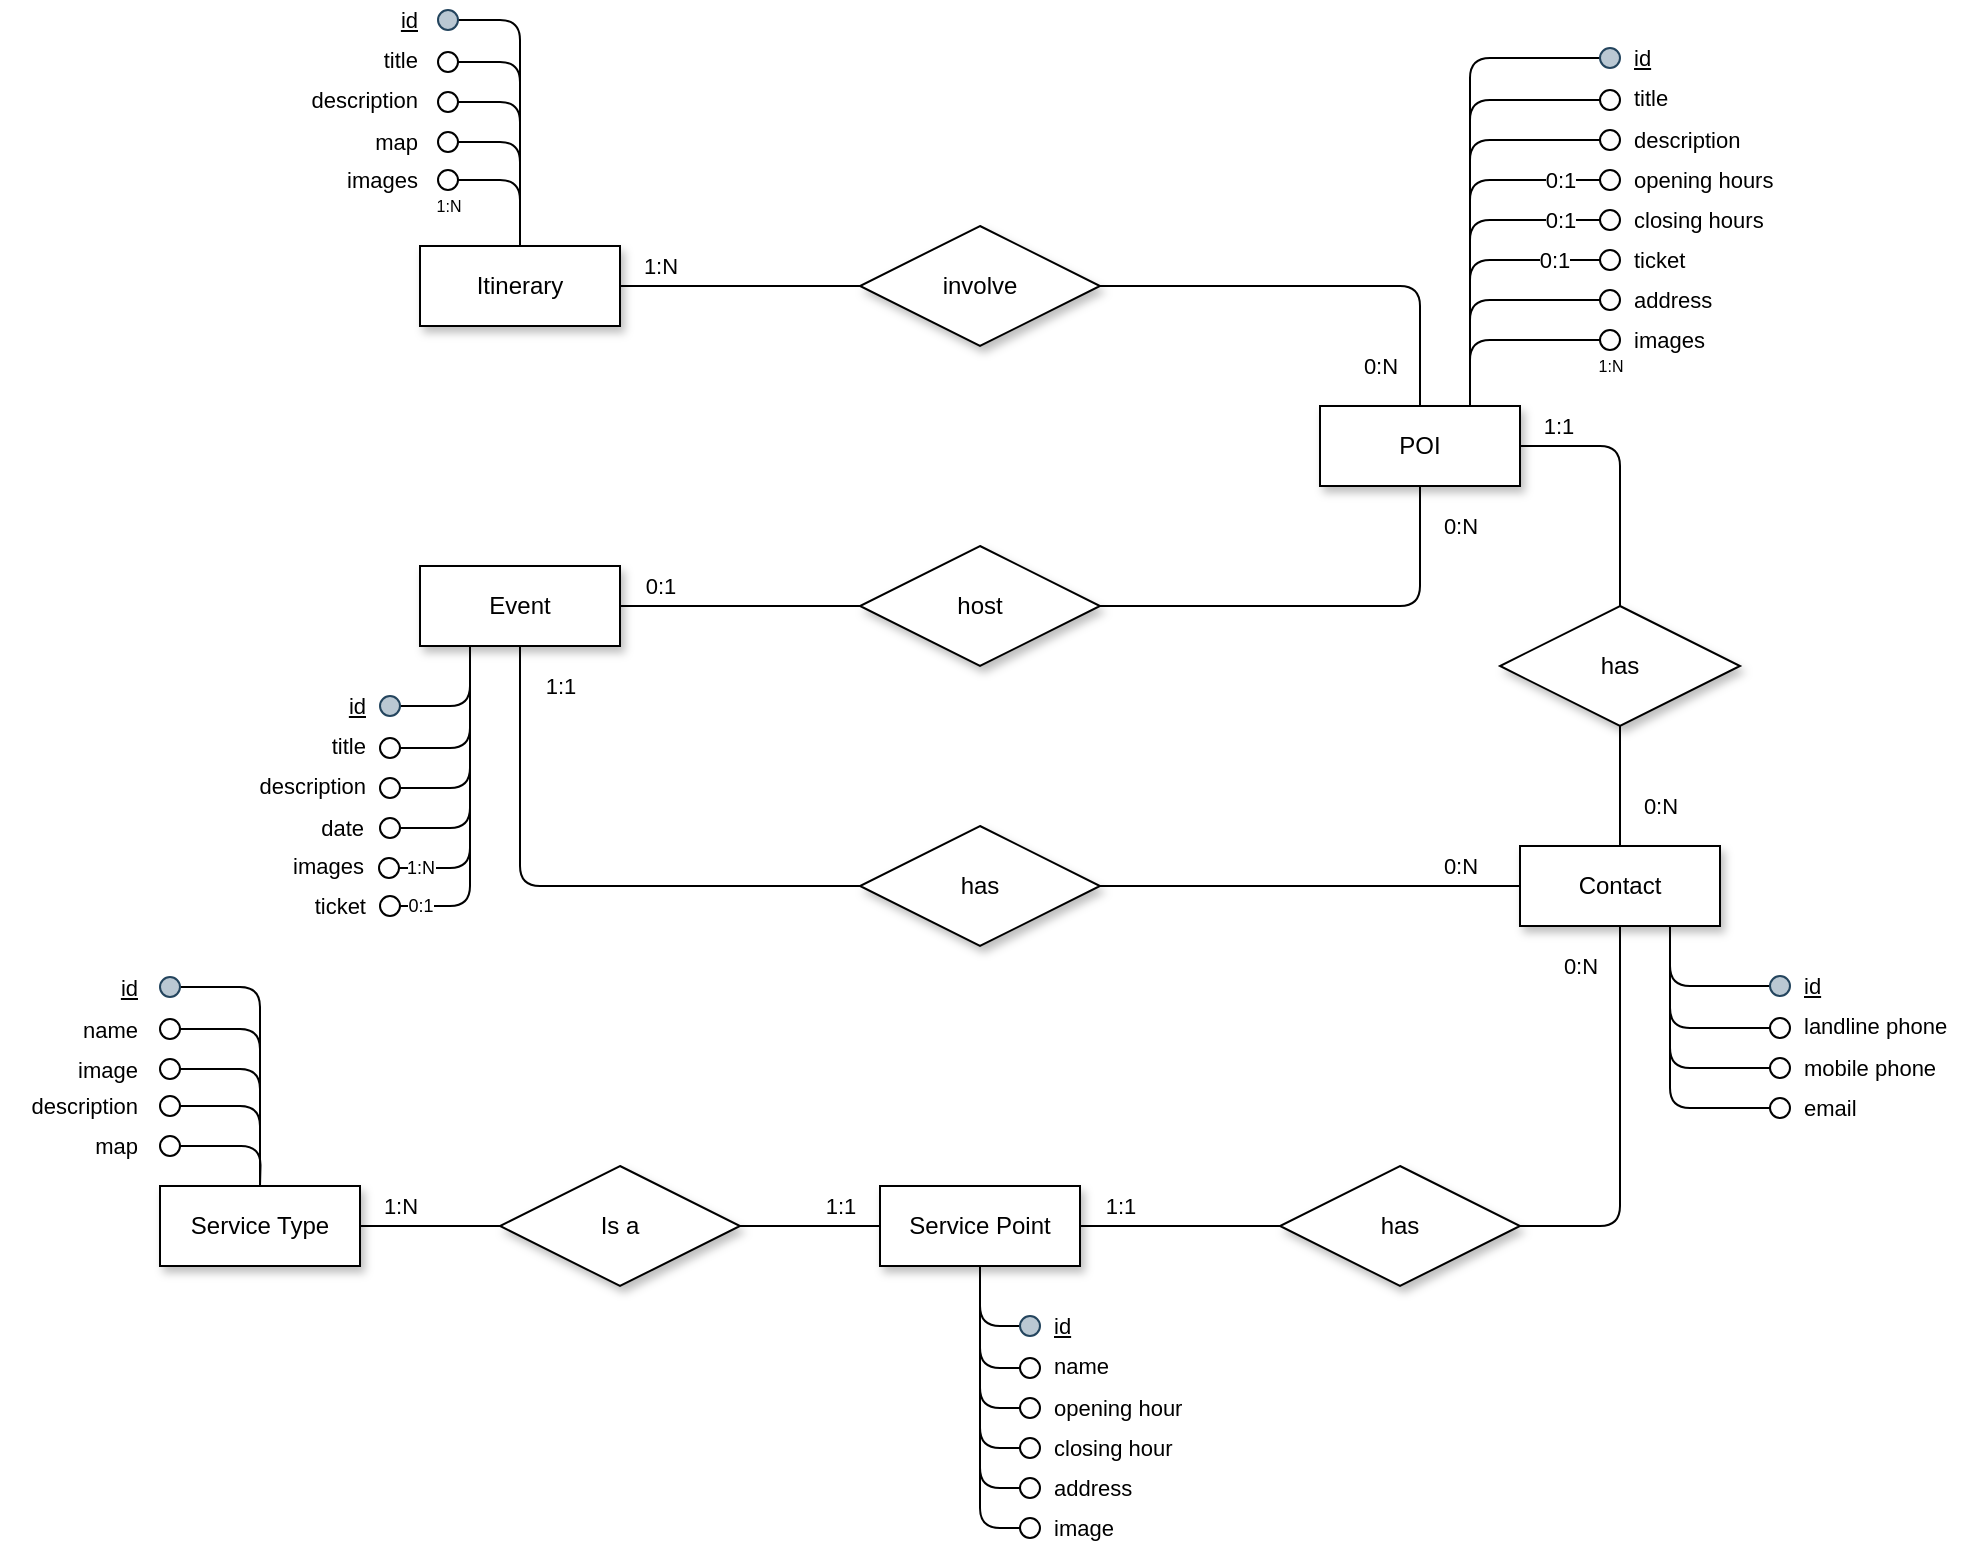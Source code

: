 <mxfile version="14.1.8" type="device"><diagram id="R2lEEEUBdFMjLlhIrx00" name="Page-1"><mxGraphModel dx="2431" dy="1574" grid="1" gridSize="10" guides="1" tooltips="1" connect="1" arrows="1" fold="1" page="0" pageScale="1" pageWidth="850" pageHeight="1100" math="0" shadow="0" extFonts="Permanent Marker^https://fonts.googleapis.com/css?family=Permanent+Marker"><root><mxCell id="0"/><mxCell id="1" parent="0"/><mxCell id="U2Y5_Zhg-CE9BHJkoUAZ-34" value="0:N" style="edgeStyle=orthogonalEdgeStyle;rounded=1;orthogonalLoop=1;jettySize=auto;html=1;exitX=0.5;exitY=1;exitDx=0;exitDy=0;entryX=1;entryY=0.5;entryDx=0;entryDy=0;endArrow=none;endFill=0;elbow=vertical;" parent="1" source="U2Y5_Zhg-CE9BHJkoUAZ-1" target="U2Y5_Zhg-CE9BHJkoUAZ-30" edge="1"><mxGeometry x="-0.818" y="20" relative="1" as="geometry"><mxPoint as="offset"/></mxGeometry></mxCell><mxCell id="U2Y5_Zhg-CE9BHJkoUAZ-1" value="POI" style="whiteSpace=wrap;html=1;align=center;shadow=1;" parent="1" vertex="1"><mxGeometry x="650" y="-80" width="100" height="40" as="geometry"/></mxCell><mxCell id="U2Y5_Zhg-CE9BHJkoUAZ-39" value="1:1" style="edgeStyle=orthogonalEdgeStyle;rounded=1;orthogonalLoop=1;jettySize=auto;html=1;exitX=0.5;exitY=1;exitDx=0;exitDy=0;entryX=0;entryY=0.5;entryDx=0;entryDy=0;endArrow=none;endFill=0;elbow=vertical;" parent="1" source="U2Y5_Zhg-CE9BHJkoUAZ-8" target="U2Y5_Zhg-CE9BHJkoUAZ-38" edge="1"><mxGeometry x="-0.862" y="20" relative="1" as="geometry"><mxPoint as="offset"/></mxGeometry></mxCell><mxCell id="U2Y5_Zhg-CE9BHJkoUAZ-8" value="Event" style="whiteSpace=wrap;html=1;align=center;shadow=1;" parent="1" vertex="1"><mxGeometry x="200" width="100" height="40" as="geometry"/></mxCell><mxCell id="U2Y5_Zhg-CE9BHJkoUAZ-9" value="Service Point" style="whiteSpace=wrap;html=1;align=center;shadow=1;" parent="1" vertex="1"><mxGeometry x="430" y="310" width="100" height="40" as="geometry"/></mxCell><mxCell id="U2Y5_Zhg-CE9BHJkoUAZ-10" value="Service Type" style="whiteSpace=wrap;html=1;align=center;shadow=1;" parent="1" vertex="1"><mxGeometry x="70" y="310" width="100" height="40" as="geometry"/></mxCell><mxCell id="U2Y5_Zhg-CE9BHJkoUAZ-11" value="Contact" style="whiteSpace=wrap;html=1;align=center;shadow=1;" parent="1" vertex="1"><mxGeometry x="750" y="140" width="100" height="40" as="geometry"/></mxCell><mxCell id="U2Y5_Zhg-CE9BHJkoUAZ-14" value="Itinerary" style="whiteSpace=wrap;html=1;align=center;shadow=1;" parent="1" vertex="1"><mxGeometry x="200" y="-160" width="100" height="40" as="geometry"/></mxCell><mxCell id="U2Y5_Zhg-CE9BHJkoUAZ-32" value="1:N" style="edgeStyle=orthogonalEdgeStyle;rounded=1;orthogonalLoop=1;jettySize=auto;html=1;exitX=0;exitY=0.5;exitDx=0;exitDy=0;entryX=1;entryY=0.5;entryDx=0;entryDy=0;endArrow=none;endFill=0;elbow=vertical;" parent="1" source="U2Y5_Zhg-CE9BHJkoUAZ-29" target="U2Y5_Zhg-CE9BHJkoUAZ-14" edge="1"><mxGeometry x="0.667" y="-10" relative="1" as="geometry"><mxPoint as="offset"/></mxGeometry></mxCell><mxCell id="U2Y5_Zhg-CE9BHJkoUAZ-33" value="0:N" style="edgeStyle=orthogonalEdgeStyle;rounded=1;orthogonalLoop=1;jettySize=auto;html=1;exitX=1;exitY=0.5;exitDx=0;exitDy=0;entryX=0.5;entryY=0;entryDx=0;entryDy=0;endArrow=none;endFill=0;elbow=vertical;" parent="1" source="U2Y5_Zhg-CE9BHJkoUAZ-29" target="U2Y5_Zhg-CE9BHJkoUAZ-1" edge="1"><mxGeometry x="0.818" y="-20" relative="1" as="geometry"><mxPoint as="offset"/></mxGeometry></mxCell><mxCell id="U2Y5_Zhg-CE9BHJkoUAZ-29" value="involve" style="shape=rhombus;perimeter=rhombusPerimeter;whiteSpace=wrap;html=1;align=center;shadow=1;" parent="1" vertex="1"><mxGeometry x="420" y="-170" width="120" height="60" as="geometry"/></mxCell><mxCell id="U2Y5_Zhg-CE9BHJkoUAZ-31" value="0:1" style="edgeStyle=orthogonalEdgeStyle;rounded=1;orthogonalLoop=1;jettySize=auto;html=1;entryX=1;entryY=0.5;entryDx=0;entryDy=0;endArrow=none;endFill=0;elbow=vertical;" parent="1" source="U2Y5_Zhg-CE9BHJkoUAZ-30" target="U2Y5_Zhg-CE9BHJkoUAZ-8" edge="1"><mxGeometry x="0.667" y="-10" relative="1" as="geometry"><mxPoint as="offset"/></mxGeometry></mxCell><mxCell id="U2Y5_Zhg-CE9BHJkoUAZ-30" value="host" style="shape=rhombus;perimeter=rhombusPerimeter;whiteSpace=wrap;html=1;align=center;shadow=1;" parent="1" vertex="1"><mxGeometry x="420" y="-10" width="120" height="60" as="geometry"/></mxCell><mxCell id="U2Y5_Zhg-CE9BHJkoUAZ-36" value="0:N" style="edgeStyle=orthogonalEdgeStyle;rounded=1;orthogonalLoop=1;jettySize=auto;html=1;exitX=0.5;exitY=1;exitDx=0;exitDy=0;entryX=0.5;entryY=0;entryDx=0;entryDy=0;endArrow=none;endFill=0;elbow=vertical;" parent="1" source="U2Y5_Zhg-CE9BHJkoUAZ-35" target="U2Y5_Zhg-CE9BHJkoUAZ-11" edge="1"><mxGeometry x="0.333" y="20" relative="1" as="geometry"><mxPoint as="offset"/></mxGeometry></mxCell><mxCell id="U2Y5_Zhg-CE9BHJkoUAZ-37" value="1:1" style="edgeStyle=orthogonalEdgeStyle;rounded=1;orthogonalLoop=1;jettySize=auto;html=1;exitX=0.5;exitY=0;exitDx=0;exitDy=0;entryX=1;entryY=0.5;entryDx=0;entryDy=0;endArrow=none;endFill=0;elbow=vertical;" parent="1" source="U2Y5_Zhg-CE9BHJkoUAZ-35" target="U2Y5_Zhg-CE9BHJkoUAZ-1" edge="1"><mxGeometry x="0.714" y="-10" relative="1" as="geometry"><mxPoint as="offset"/></mxGeometry></mxCell><mxCell id="U2Y5_Zhg-CE9BHJkoUAZ-35" value="has" style="shape=rhombus;perimeter=rhombusPerimeter;whiteSpace=wrap;html=1;align=center;shadow=1;" parent="1" vertex="1"><mxGeometry x="740" y="20" width="120" height="60" as="geometry"/></mxCell><mxCell id="U2Y5_Zhg-CE9BHJkoUAZ-40" value="0:N" style="edgeStyle=orthogonalEdgeStyle;rounded=1;orthogonalLoop=1;jettySize=auto;html=1;exitX=1;exitY=0.5;exitDx=0;exitDy=0;entryX=0;entryY=0.5;entryDx=0;entryDy=0;endArrow=none;endFill=0;elbow=vertical;" parent="1" source="U2Y5_Zhg-CE9BHJkoUAZ-38" target="U2Y5_Zhg-CE9BHJkoUAZ-11" edge="1"><mxGeometry x="0.714" y="10" relative="1" as="geometry"><mxPoint as="offset"/></mxGeometry></mxCell><mxCell id="U2Y5_Zhg-CE9BHJkoUAZ-38" value="has" style="shape=rhombus;perimeter=rhombusPerimeter;whiteSpace=wrap;html=1;align=center;shadow=1;" parent="1" vertex="1"><mxGeometry x="420" y="130" width="120" height="60" as="geometry"/></mxCell><mxCell id="U2Y5_Zhg-CE9BHJkoUAZ-42" value="1:1" style="edgeStyle=orthogonalEdgeStyle;rounded=1;orthogonalLoop=1;jettySize=auto;html=1;exitX=0;exitY=0.5;exitDx=0;exitDy=0;entryX=1;entryY=0.5;entryDx=0;entryDy=0;endArrow=none;endFill=0;elbow=vertical;" parent="1" source="U2Y5_Zhg-CE9BHJkoUAZ-41" target="U2Y5_Zhg-CE9BHJkoUAZ-9" edge="1"><mxGeometry x="0.6" y="-10" relative="1" as="geometry"><mxPoint as="offset"/></mxGeometry></mxCell><mxCell id="U2Y5_Zhg-CE9BHJkoUAZ-43" value="0:N" style="edgeStyle=orthogonalEdgeStyle;rounded=1;orthogonalLoop=1;jettySize=auto;html=1;exitX=1;exitY=0.5;exitDx=0;exitDy=0;entryX=0.5;entryY=1;entryDx=0;entryDy=0;endArrow=none;endFill=0;elbow=vertical;" parent="1" source="U2Y5_Zhg-CE9BHJkoUAZ-41" target="U2Y5_Zhg-CE9BHJkoUAZ-11" edge="1"><mxGeometry x="0.8" y="20" relative="1" as="geometry"><mxPoint as="offset"/></mxGeometry></mxCell><mxCell id="U2Y5_Zhg-CE9BHJkoUAZ-41" value="has" style="shape=rhombus;perimeter=rhombusPerimeter;whiteSpace=wrap;html=1;align=center;shadow=1;" parent="1" vertex="1"><mxGeometry x="630" y="300" width="120" height="60" as="geometry"/></mxCell><mxCell id="U2Y5_Zhg-CE9BHJkoUAZ-45" value="1:1" style="edgeStyle=orthogonalEdgeStyle;rounded=1;orthogonalLoop=1;jettySize=auto;html=1;exitX=1;exitY=0.5;exitDx=0;exitDy=0;entryX=0;entryY=0.5;entryDx=0;entryDy=0;endArrow=none;endFill=0;elbow=vertical;" parent="1" source="U2Y5_Zhg-CE9BHJkoUAZ-44" target="U2Y5_Zhg-CE9BHJkoUAZ-9" edge="1"><mxGeometry x="0.429" y="10" relative="1" as="geometry"><mxPoint as="offset"/></mxGeometry></mxCell><mxCell id="U2Y5_Zhg-CE9BHJkoUAZ-46" value="1:N" style="edgeStyle=orthogonalEdgeStyle;rounded=1;orthogonalLoop=1;jettySize=auto;html=1;exitX=0;exitY=0.5;exitDx=0;exitDy=0;entryX=1;entryY=0.5;entryDx=0;entryDy=0;endArrow=none;endFill=0;elbow=vertical;" parent="1" source="U2Y5_Zhg-CE9BHJkoUAZ-44" target="U2Y5_Zhg-CE9BHJkoUAZ-10" edge="1"><mxGeometry x="0.429" y="-10" relative="1" as="geometry"><Array as="points"><mxPoint x="240" y="330"/></Array><mxPoint as="offset"/></mxGeometry></mxCell><mxCell id="U2Y5_Zhg-CE9BHJkoUAZ-44" value="Is a" style="shape=rhombus;perimeter=rhombusPerimeter;whiteSpace=wrap;html=1;align=center;shadow=1;" parent="1" vertex="1"><mxGeometry x="240" y="300" width="120" height="60" as="geometry"/></mxCell><mxCell id="U2Y5_Zhg-CE9BHJkoUAZ-51" value="id" style="text;html=1;align=right;verticalAlign=middle;resizable=0;points=[];autosize=1;fontSize=11;fontStyle=4" parent="1" vertex="1"><mxGeometry x="180" y="-283" width="20" height="20" as="geometry"/></mxCell><mxCell id="U2Y5_Zhg-CE9BHJkoUAZ-57" style="edgeStyle=orthogonalEdgeStyle;rounded=1;orthogonalLoop=1;jettySize=auto;html=1;entryX=0.5;entryY=0;entryDx=0;entryDy=0;endArrow=none;endFill=0;elbow=vertical;exitX=1;exitY=0.5;exitDx=0;exitDy=0;" parent="1" source="U2Y5_Zhg-CE9BHJkoUAZ-52" target="U2Y5_Zhg-CE9BHJkoUAZ-14" edge="1"><mxGeometry relative="1" as="geometry"><Array as="points"><mxPoint x="250" y="-273"/></Array></mxGeometry></mxCell><mxCell id="U2Y5_Zhg-CE9BHJkoUAZ-52" value="" style="ellipse;whiteSpace=wrap;html=1;fillColor=#bac8d3;fontSize=11;strokeColor=#23445d;" parent="1" vertex="1"><mxGeometry x="209" y="-278" width="10" height="10" as="geometry"/></mxCell><mxCell id="U2Y5_Zhg-CE9BHJkoUAZ-53" value="title" style="text;html=1;align=right;verticalAlign=middle;resizable=0;points=[];autosize=1;fontSize=11;" parent="1" vertex="1"><mxGeometry x="170" y="-263" width="30" height="20" as="geometry"/></mxCell><mxCell id="U2Y5_Zhg-CE9BHJkoUAZ-58" style="edgeStyle=orthogonalEdgeStyle;rounded=1;orthogonalLoop=1;jettySize=auto;html=1;endArrow=none;endFill=0;elbow=vertical;" parent="1" source="U2Y5_Zhg-CE9BHJkoUAZ-54" target="U2Y5_Zhg-CE9BHJkoUAZ-14" edge="1"><mxGeometry relative="1" as="geometry"><Array as="points"><mxPoint x="250" y="-252"/></Array></mxGeometry></mxCell><mxCell id="U2Y5_Zhg-CE9BHJkoUAZ-54" value="" style="ellipse;whiteSpace=wrap;html=1;fillColor=none;gradientColor=none;fontSize=11;" parent="1" vertex="1"><mxGeometry x="209" y="-257" width="10" height="10" as="geometry"/></mxCell><mxCell id="U2Y5_Zhg-CE9BHJkoUAZ-55" value="description" style="text;html=1;align=right;verticalAlign=middle;resizable=0;points=[];autosize=1;fontSize=11;" parent="1" vertex="1"><mxGeometry x="130" y="-243" width="70" height="20" as="geometry"/></mxCell><mxCell id="U2Y5_Zhg-CE9BHJkoUAZ-59" style="edgeStyle=orthogonalEdgeStyle;rounded=1;orthogonalLoop=1;jettySize=auto;html=1;exitX=1;exitY=0.5;exitDx=0;exitDy=0;entryX=0.5;entryY=0;entryDx=0;entryDy=0;endArrow=none;endFill=0;elbow=vertical;" parent="1" source="U2Y5_Zhg-CE9BHJkoUAZ-56" target="U2Y5_Zhg-CE9BHJkoUAZ-14" edge="1"><mxGeometry relative="1" as="geometry"/></mxCell><mxCell id="U2Y5_Zhg-CE9BHJkoUAZ-56" value="" style="ellipse;whiteSpace=wrap;html=1;fillColor=none;gradientColor=none;fontSize=11;" parent="1" vertex="1"><mxGeometry x="209" y="-237" width="10" height="10" as="geometry"/></mxCell><mxCell id="U2Y5_Zhg-CE9BHJkoUAZ-60" value="id" style="text;html=1;align=right;verticalAlign=middle;resizable=0;points=[];autosize=1;fontSize=11;fontStyle=4" parent="1" vertex="1"><mxGeometry x="153.5" y="60" width="20" height="20" as="geometry"/></mxCell><mxCell id="U2Y5_Zhg-CE9BHJkoUAZ-66" style="edgeStyle=orthogonalEdgeStyle;rounded=1;orthogonalLoop=1;jettySize=auto;html=1;endArrow=none;endFill=0;elbow=vertical;entryX=0.25;entryY=1;entryDx=0;entryDy=0;" parent="1" source="U2Y5_Zhg-CE9BHJkoUAZ-61" target="U2Y5_Zhg-CE9BHJkoUAZ-8" edge="1"><mxGeometry relative="1" as="geometry"><mxPoint x="220" y="40" as="targetPoint"/></mxGeometry></mxCell><mxCell id="U2Y5_Zhg-CE9BHJkoUAZ-61" value="" style="ellipse;whiteSpace=wrap;html=1;fillColor=#bac8d3;fontSize=11;strokeColor=#23445d;" parent="1" vertex="1"><mxGeometry x="180" y="65" width="10" height="10" as="geometry"/></mxCell><mxCell id="U2Y5_Zhg-CE9BHJkoUAZ-62" value="title" style="text;html=1;align=right;verticalAlign=middle;resizable=0;points=[];autosize=1;fontSize=11;" parent="1" vertex="1"><mxGeometry x="144" y="80" width="30" height="20" as="geometry"/></mxCell><mxCell id="U2Y5_Zhg-CE9BHJkoUAZ-67" style="edgeStyle=orthogonalEdgeStyle;rounded=1;orthogonalLoop=1;jettySize=auto;html=1;endArrow=none;endFill=0;elbow=vertical;entryX=0.25;entryY=1;entryDx=0;entryDy=0;" parent="1" source="U2Y5_Zhg-CE9BHJkoUAZ-63" target="U2Y5_Zhg-CE9BHJkoUAZ-8" edge="1"><mxGeometry relative="1" as="geometry"><mxPoint x="220" y="40" as="targetPoint"/></mxGeometry></mxCell><mxCell id="U2Y5_Zhg-CE9BHJkoUAZ-63" value="" style="ellipse;whiteSpace=wrap;html=1;fillColor=none;gradientColor=none;fontSize=11;" parent="1" vertex="1"><mxGeometry x="180" y="86" width="10" height="10" as="geometry"/></mxCell><mxCell id="U2Y5_Zhg-CE9BHJkoUAZ-64" value="description" style="text;html=1;align=right;verticalAlign=middle;resizable=0;points=[];autosize=1;fontSize=11;" parent="1" vertex="1"><mxGeometry x="104" y="100" width="70" height="20" as="geometry"/></mxCell><mxCell id="U2Y5_Zhg-CE9BHJkoUAZ-68" style="edgeStyle=orthogonalEdgeStyle;rounded=1;orthogonalLoop=1;jettySize=auto;html=1;entryX=0.25;entryY=1;entryDx=0;entryDy=0;endArrow=none;endFill=0;elbow=vertical;" parent="1" source="U2Y5_Zhg-CE9BHJkoUAZ-65" target="U2Y5_Zhg-CE9BHJkoUAZ-8" edge="1"><mxGeometry relative="1" as="geometry"/></mxCell><mxCell id="U2Y5_Zhg-CE9BHJkoUAZ-65" value="" style="ellipse;whiteSpace=wrap;html=1;fillColor=none;gradientColor=none;fontSize=11;" parent="1" vertex="1"><mxGeometry x="180" y="106" width="10" height="10" as="geometry"/></mxCell><mxCell id="U2Y5_Zhg-CE9BHJkoUAZ-69" value="date" style="text;html=1;align=right;verticalAlign=middle;resizable=0;points=[];autosize=1;fontSize=11;" parent="1" vertex="1"><mxGeometry x="133" y="121" width="40" height="20" as="geometry"/></mxCell><mxCell id="U2Y5_Zhg-CE9BHJkoUAZ-71" style="edgeStyle=orthogonalEdgeStyle;rounded=1;orthogonalLoop=1;jettySize=auto;html=1;exitX=1;exitY=0.5;exitDx=0;exitDy=0;entryX=0.25;entryY=1;entryDx=0;entryDy=0;endArrow=none;endFill=0;elbow=vertical;" parent="1" source="U2Y5_Zhg-CE9BHJkoUAZ-70" target="U2Y5_Zhg-CE9BHJkoUAZ-8" edge="1"><mxGeometry relative="1" as="geometry"/></mxCell><mxCell id="U2Y5_Zhg-CE9BHJkoUAZ-70" value="" style="ellipse;whiteSpace=wrap;html=1;fillColor=none;gradientColor=none;fontSize=11;" parent="1" vertex="1"><mxGeometry x="180" y="126" width="10" height="10" as="geometry"/></mxCell><mxCell id="U2Y5_Zhg-CE9BHJkoUAZ-72" value="id" style="text;html=1;align=left;verticalAlign=middle;resizable=0;points=[];autosize=1;fontSize=11;fontStyle=4" parent="1" vertex="1"><mxGeometry x="805" y="-264" width="20" height="20" as="geometry"/></mxCell><mxCell id="U2Y5_Zhg-CE9BHJkoUAZ-96" style="edgeStyle=orthogonalEdgeStyle;rounded=1;orthogonalLoop=1;jettySize=auto;html=1;exitX=0;exitY=0.5;exitDx=0;exitDy=0;entryX=0.75;entryY=0;entryDx=0;entryDy=0;endArrow=none;endFill=0;elbow=vertical;" parent="1" source="U2Y5_Zhg-CE9BHJkoUAZ-73" target="U2Y5_Zhg-CE9BHJkoUAZ-1" edge="1"><mxGeometry relative="1" as="geometry"/></mxCell><mxCell id="U2Y5_Zhg-CE9BHJkoUAZ-73" value="" style="ellipse;whiteSpace=wrap;html=1;fillColor=#bac8d3;fontSize=11;strokeColor=#23445d;" parent="1" vertex="1"><mxGeometry x="790" y="-259" width="10" height="10" as="geometry"/></mxCell><mxCell id="U2Y5_Zhg-CE9BHJkoUAZ-74" value="title" style="text;html=1;align=left;verticalAlign=middle;resizable=0;points=[];autosize=1;fontSize=11;" parent="1" vertex="1"><mxGeometry x="805" y="-244" width="30" height="20" as="geometry"/></mxCell><mxCell id="U2Y5_Zhg-CE9BHJkoUAZ-95" style="edgeStyle=orthogonalEdgeStyle;rounded=1;orthogonalLoop=1;jettySize=auto;html=1;exitX=0;exitY=0.5;exitDx=0;exitDy=0;entryX=0.75;entryY=0;entryDx=0;entryDy=0;endArrow=none;endFill=0;elbow=vertical;" parent="1" source="U2Y5_Zhg-CE9BHJkoUAZ-75" target="U2Y5_Zhg-CE9BHJkoUAZ-1" edge="1"><mxGeometry relative="1" as="geometry"/></mxCell><mxCell id="U2Y5_Zhg-CE9BHJkoUAZ-75" value="" style="ellipse;whiteSpace=wrap;html=1;fillColor=none;gradientColor=none;fontSize=11;" parent="1" vertex="1"><mxGeometry x="790" y="-238" width="10" height="10" as="geometry"/></mxCell><mxCell id="U2Y5_Zhg-CE9BHJkoUAZ-76" value="description" style="text;html=1;align=left;verticalAlign=middle;resizable=0;points=[];autosize=1;fontSize=11;" parent="1" vertex="1"><mxGeometry x="805" y="-223" width="70" height="20" as="geometry"/></mxCell><mxCell id="U2Y5_Zhg-CE9BHJkoUAZ-94" style="edgeStyle=orthogonalEdgeStyle;rounded=1;orthogonalLoop=1;jettySize=auto;html=1;exitX=0;exitY=0.5;exitDx=0;exitDy=0;entryX=0.75;entryY=0;entryDx=0;entryDy=0;endArrow=none;endFill=0;elbow=vertical;" parent="1" source="U2Y5_Zhg-CE9BHJkoUAZ-77" target="U2Y5_Zhg-CE9BHJkoUAZ-1" edge="1"><mxGeometry relative="1" as="geometry"/></mxCell><mxCell id="U2Y5_Zhg-CE9BHJkoUAZ-77" value="" style="ellipse;whiteSpace=wrap;html=1;fillColor=none;gradientColor=none;fontSize=11;" parent="1" vertex="1"><mxGeometry x="790" y="-218" width="10" height="10" as="geometry"/></mxCell><mxCell id="U2Y5_Zhg-CE9BHJkoUAZ-81" value="opening hours" style="text;html=1;align=left;verticalAlign=middle;resizable=0;points=[];autosize=1;fontSize=11;" parent="1" vertex="1"><mxGeometry x="805" y="-203" width="90" height="20" as="geometry"/></mxCell><mxCell id="U2Y5_Zhg-CE9BHJkoUAZ-93" value="0:1" style="edgeStyle=orthogonalEdgeStyle;rounded=1;orthogonalLoop=1;jettySize=auto;html=1;exitX=0;exitY=0.5;exitDx=0;exitDy=0;entryX=0.75;entryY=0;entryDx=0;entryDy=0;endArrow=none;endFill=0;elbow=vertical;" parent="1" source="U2Y5_Zhg-CE9BHJkoUAZ-82" target="U2Y5_Zhg-CE9BHJkoUAZ-1" edge="1"><mxGeometry x="-0.775" relative="1" as="geometry"><mxPoint as="offset"/></mxGeometry></mxCell><mxCell id="U2Y5_Zhg-CE9BHJkoUAZ-82" value="" style="ellipse;whiteSpace=wrap;html=1;fillColor=none;gradientColor=none;fontSize=11;" parent="1" vertex="1"><mxGeometry x="790" y="-198" width="10" height="10" as="geometry"/></mxCell><mxCell id="U2Y5_Zhg-CE9BHJkoUAZ-83" value="closing hours" style="text;html=1;align=left;verticalAlign=middle;resizable=0;points=[];autosize=1;fontSize=11;" parent="1" vertex="1"><mxGeometry x="805" y="-183" width="80" height="20" as="geometry"/></mxCell><mxCell id="U2Y5_Zhg-CE9BHJkoUAZ-92" value="0:1" style="edgeStyle=orthogonalEdgeStyle;rounded=1;orthogonalLoop=1;jettySize=auto;html=1;exitX=0;exitY=0.5;exitDx=0;exitDy=0;entryX=0.75;entryY=0;entryDx=0;entryDy=0;endArrow=none;endFill=0;elbow=vertical;" parent="1" source="U2Y5_Zhg-CE9BHJkoUAZ-84" target="U2Y5_Zhg-CE9BHJkoUAZ-1" edge="1"><mxGeometry x="-0.747" relative="1" as="geometry"><mxPoint as="offset"/></mxGeometry></mxCell><mxCell id="U2Y5_Zhg-CE9BHJkoUAZ-84" value="" style="ellipse;whiteSpace=wrap;html=1;fillColor=none;gradientColor=none;fontSize=11;" parent="1" vertex="1"><mxGeometry x="790" y="-178" width="10" height="10" as="geometry"/></mxCell><mxCell id="U2Y5_Zhg-CE9BHJkoUAZ-85" value="ticket" style="text;html=1;align=left;verticalAlign=middle;resizable=0;points=[];autosize=1;fontSize=11;" parent="1" vertex="1"><mxGeometry x="805" y="-163" width="40" height="20" as="geometry"/></mxCell><mxCell id="U2Y5_Zhg-CE9BHJkoUAZ-91" value="0:1" style="edgeStyle=orthogonalEdgeStyle;rounded=1;orthogonalLoop=1;jettySize=auto;html=1;exitX=0;exitY=0.5;exitDx=0;exitDy=0;entryX=0.75;entryY=0;entryDx=0;entryDy=0;endArrow=none;endFill=0;elbow=vertical;" parent="1" source="U2Y5_Zhg-CE9BHJkoUAZ-86" target="U2Y5_Zhg-CE9BHJkoUAZ-1" edge="1"><mxGeometry x="-0.667" relative="1" as="geometry"><Array as="points"><mxPoint x="725" y="-153"/></Array><mxPoint as="offset"/></mxGeometry></mxCell><mxCell id="U2Y5_Zhg-CE9BHJkoUAZ-86" value="" style="ellipse;whiteSpace=wrap;html=1;fillColor=none;gradientColor=none;fontSize=11;" parent="1" vertex="1"><mxGeometry x="790" y="-158" width="10" height="10" as="geometry"/></mxCell><mxCell id="U2Y5_Zhg-CE9BHJkoUAZ-87" value="address" style="text;html=1;align=left;verticalAlign=middle;resizable=0;points=[];autosize=1;fontSize=11;" parent="1" vertex="1"><mxGeometry x="805" y="-143" width="50" height="20" as="geometry"/></mxCell><mxCell id="U2Y5_Zhg-CE9BHJkoUAZ-89" style="edgeStyle=orthogonalEdgeStyle;rounded=1;orthogonalLoop=1;jettySize=auto;html=1;exitX=0;exitY=0.5;exitDx=0;exitDy=0;entryX=0.75;entryY=0;entryDx=0;entryDy=0;endArrow=none;endFill=0;elbow=vertical;" parent="1" source="U2Y5_Zhg-CE9BHJkoUAZ-88" target="U2Y5_Zhg-CE9BHJkoUAZ-1" edge="1"><mxGeometry relative="1" as="geometry"/></mxCell><mxCell id="U2Y5_Zhg-CE9BHJkoUAZ-88" value="" style="ellipse;whiteSpace=wrap;html=1;fillColor=none;gradientColor=none;fontSize=11;" parent="1" vertex="1"><mxGeometry x="790" y="-138" width="10" height="10" as="geometry"/></mxCell><mxCell id="U2Y5_Zhg-CE9BHJkoUAZ-97" value="id" style="text;html=1;align=left;verticalAlign=middle;resizable=0;points=[];autosize=1;fontSize=11;fontStyle=4" parent="1" vertex="1"><mxGeometry x="890" y="200" width="20" height="20" as="geometry"/></mxCell><mxCell id="U2Y5_Zhg-CE9BHJkoUAZ-105" style="edgeStyle=orthogonalEdgeStyle;rounded=1;orthogonalLoop=1;jettySize=auto;html=1;exitX=0;exitY=0.5;exitDx=0;exitDy=0;entryX=0.75;entryY=1;entryDx=0;entryDy=0;endArrow=none;endFill=0;elbow=vertical;" parent="1" source="U2Y5_Zhg-CE9BHJkoUAZ-98" target="U2Y5_Zhg-CE9BHJkoUAZ-11" edge="1"><mxGeometry relative="1" as="geometry"/></mxCell><mxCell id="U2Y5_Zhg-CE9BHJkoUAZ-98" value="" style="ellipse;whiteSpace=wrap;html=1;fillColor=#bac8d3;fontSize=11;strokeColor=#23445d;" parent="1" vertex="1"><mxGeometry x="875" y="205" width="10" height="10" as="geometry"/></mxCell><mxCell id="U2Y5_Zhg-CE9BHJkoUAZ-99" value="landline phone" style="text;html=1;align=left;verticalAlign=middle;resizable=0;points=[];autosize=1;fontSize=11;" parent="1" vertex="1"><mxGeometry x="890" y="220" width="90" height="20" as="geometry"/></mxCell><mxCell id="U2Y5_Zhg-CE9BHJkoUAZ-106" style="edgeStyle=orthogonalEdgeStyle;rounded=1;orthogonalLoop=1;jettySize=auto;html=1;exitX=0;exitY=0.5;exitDx=0;exitDy=0;entryX=0.75;entryY=1;entryDx=0;entryDy=0;endArrow=none;endFill=0;elbow=vertical;" parent="1" source="U2Y5_Zhg-CE9BHJkoUAZ-100" target="U2Y5_Zhg-CE9BHJkoUAZ-11" edge="1"><mxGeometry relative="1" as="geometry"/></mxCell><mxCell id="U2Y5_Zhg-CE9BHJkoUAZ-100" value="" style="ellipse;whiteSpace=wrap;html=1;fillColor=none;gradientColor=none;fontSize=11;" parent="1" vertex="1"><mxGeometry x="875" y="226" width="10" height="10" as="geometry"/></mxCell><mxCell id="U2Y5_Zhg-CE9BHJkoUAZ-101" value="mobile phone" style="text;html=1;align=left;verticalAlign=middle;resizable=0;points=[];autosize=1;fontSize=11;" parent="1" vertex="1"><mxGeometry x="890" y="241" width="80" height="20" as="geometry"/></mxCell><mxCell id="U2Y5_Zhg-CE9BHJkoUAZ-108" style="edgeStyle=orthogonalEdgeStyle;rounded=1;orthogonalLoop=1;jettySize=auto;html=1;exitX=0;exitY=0.5;exitDx=0;exitDy=0;entryX=0.75;entryY=1;entryDx=0;entryDy=0;endArrow=none;endFill=0;elbow=vertical;" parent="1" source="U2Y5_Zhg-CE9BHJkoUAZ-102" target="U2Y5_Zhg-CE9BHJkoUAZ-11" edge="1"><mxGeometry relative="1" as="geometry"/></mxCell><mxCell id="U2Y5_Zhg-CE9BHJkoUAZ-102" value="" style="ellipse;whiteSpace=wrap;html=1;fillColor=none;gradientColor=none;fontSize=11;" parent="1" vertex="1"><mxGeometry x="875" y="246" width="10" height="10" as="geometry"/></mxCell><mxCell id="U2Y5_Zhg-CE9BHJkoUAZ-103" value="email" style="text;html=1;align=left;verticalAlign=middle;resizable=0;points=[];autosize=1;fontSize=11;" parent="1" vertex="1"><mxGeometry x="890" y="261" width="40" height="20" as="geometry"/></mxCell><mxCell id="U2Y5_Zhg-CE9BHJkoUAZ-109" style="edgeStyle=orthogonalEdgeStyle;rounded=1;orthogonalLoop=1;jettySize=auto;html=1;exitX=0;exitY=0.5;exitDx=0;exitDy=0;entryX=0.75;entryY=1;entryDx=0;entryDy=0;endArrow=none;endFill=0;elbow=vertical;" parent="1" source="U2Y5_Zhg-CE9BHJkoUAZ-104" target="U2Y5_Zhg-CE9BHJkoUAZ-11" edge="1"><mxGeometry relative="1" as="geometry"/></mxCell><mxCell id="U2Y5_Zhg-CE9BHJkoUAZ-104" value="" style="ellipse;whiteSpace=wrap;html=1;fillColor=none;gradientColor=none;fontSize=11;" parent="1" vertex="1"><mxGeometry x="875" y="266" width="10" height="10" as="geometry"/></mxCell><mxCell id="U2Y5_Zhg-CE9BHJkoUAZ-110" value="id" style="text;html=1;align=right;verticalAlign=middle;resizable=0;points=[];autosize=1;fontSize=11;fontStyle=4" parent="1" vertex="1"><mxGeometry x="40" y="200.5" width="20" height="20" as="geometry"/></mxCell><mxCell id="U2Y5_Zhg-CE9BHJkoUAZ-119" style="edgeStyle=orthogonalEdgeStyle;rounded=1;orthogonalLoop=1;jettySize=auto;html=1;exitX=1;exitY=0.5;exitDx=0;exitDy=0;entryX=0.5;entryY=0;entryDx=0;entryDy=0;endArrow=none;endFill=0;elbow=vertical;" parent="1" source="U2Y5_Zhg-CE9BHJkoUAZ-111" target="U2Y5_Zhg-CE9BHJkoUAZ-10" edge="1"><mxGeometry relative="1" as="geometry"/></mxCell><mxCell id="U2Y5_Zhg-CE9BHJkoUAZ-111" value="" style="ellipse;whiteSpace=wrap;html=1;fillColor=#bac8d3;fontSize=11;strokeColor=#23445d;" parent="1" vertex="1"><mxGeometry x="70" y="205.5" width="10" height="10" as="geometry"/></mxCell><mxCell id="U2Y5_Zhg-CE9BHJkoUAZ-112" value="name" style="text;html=1;align=right;verticalAlign=middle;resizable=0;points=[];autosize=1;fontSize=11;" parent="1" vertex="1"><mxGeometry x="20" y="221.5" width="40" height="20" as="geometry"/></mxCell><mxCell id="U2Y5_Zhg-CE9BHJkoUAZ-120" style="edgeStyle=orthogonalEdgeStyle;rounded=1;orthogonalLoop=1;jettySize=auto;html=1;exitX=1;exitY=0.5;exitDx=0;exitDy=0;endArrow=none;endFill=0;elbow=vertical;" parent="1" source="U2Y5_Zhg-CE9BHJkoUAZ-113" target="U2Y5_Zhg-CE9BHJkoUAZ-10" edge="1"><mxGeometry relative="1" as="geometry"/></mxCell><mxCell id="U2Y5_Zhg-CE9BHJkoUAZ-113" value="" style="ellipse;whiteSpace=wrap;html=1;fillColor=none;gradientColor=none;fontSize=11;" parent="1" vertex="1"><mxGeometry x="70" y="226.5" width="10" height="10" as="geometry"/></mxCell><mxCell id="U2Y5_Zhg-CE9BHJkoUAZ-114" value="image" style="text;html=1;align=right;verticalAlign=middle;resizable=0;points=[];autosize=1;fontSize=11;" parent="1" vertex="1"><mxGeometry x="10" y="241.5" width="50" height="20" as="geometry"/></mxCell><mxCell id="U2Y5_Zhg-CE9BHJkoUAZ-121" style="edgeStyle=orthogonalEdgeStyle;rounded=1;orthogonalLoop=1;jettySize=auto;html=1;exitX=1;exitY=0.5;exitDx=0;exitDy=0;endArrow=none;endFill=0;elbow=vertical;" parent="1" source="U2Y5_Zhg-CE9BHJkoUAZ-115" target="U2Y5_Zhg-CE9BHJkoUAZ-10" edge="1"><mxGeometry relative="1" as="geometry"/></mxCell><mxCell id="U2Y5_Zhg-CE9BHJkoUAZ-115" value="" style="ellipse;whiteSpace=wrap;html=1;fillColor=none;gradientColor=none;fontSize=11;" parent="1" vertex="1"><mxGeometry x="70" y="246.5" width="10" height="10" as="geometry"/></mxCell><mxCell id="U2Y5_Zhg-CE9BHJkoUAZ-122" value="id" style="text;html=1;align=left;verticalAlign=middle;resizable=0;points=[];autosize=1;fontSize=11;fontStyle=4" parent="1" vertex="1"><mxGeometry x="515" y="370" width="20" height="20" as="geometry"/></mxCell><mxCell id="U2Y5_Zhg-CE9BHJkoUAZ-132" style="edgeStyle=orthogonalEdgeStyle;rounded=1;orthogonalLoop=1;jettySize=auto;html=1;exitX=0;exitY=0.5;exitDx=0;exitDy=0;entryX=0.5;entryY=1;entryDx=0;entryDy=0;endArrow=none;endFill=0;elbow=vertical;" parent="1" source="U2Y5_Zhg-CE9BHJkoUAZ-123" target="U2Y5_Zhg-CE9BHJkoUAZ-9" edge="1"><mxGeometry relative="1" as="geometry"/></mxCell><mxCell id="U2Y5_Zhg-CE9BHJkoUAZ-123" value="" style="ellipse;whiteSpace=wrap;html=1;fillColor=#bac8d3;fontSize=11;strokeColor=#23445d;" parent="1" vertex="1"><mxGeometry x="500" y="375" width="10" height="10" as="geometry"/></mxCell><mxCell id="U2Y5_Zhg-CE9BHJkoUAZ-124" value="name" style="text;html=1;align=left;verticalAlign=middle;resizable=0;points=[];autosize=1;fontSize=11;" parent="1" vertex="1"><mxGeometry x="515" y="390" width="40" height="20" as="geometry"/></mxCell><mxCell id="U2Y5_Zhg-CE9BHJkoUAZ-133" style="edgeStyle=orthogonalEdgeStyle;rounded=1;orthogonalLoop=1;jettySize=auto;html=1;exitX=0;exitY=0.5;exitDx=0;exitDy=0;endArrow=none;endFill=0;elbow=vertical;" parent="1" source="U2Y5_Zhg-CE9BHJkoUAZ-125" target="U2Y5_Zhg-CE9BHJkoUAZ-9" edge="1"><mxGeometry relative="1" as="geometry"/></mxCell><mxCell id="U2Y5_Zhg-CE9BHJkoUAZ-125" value="" style="ellipse;whiteSpace=wrap;html=1;fillColor=none;gradientColor=none;fontSize=11;" parent="1" vertex="1"><mxGeometry x="500" y="396" width="10" height="10" as="geometry"/></mxCell><mxCell id="U2Y5_Zhg-CE9BHJkoUAZ-126" value="opening hour" style="text;html=1;align=left;verticalAlign=middle;resizable=0;points=[];autosize=1;fontSize=11;" parent="1" vertex="1"><mxGeometry x="515" y="411" width="80" height="20" as="geometry"/></mxCell><mxCell id="U2Y5_Zhg-CE9BHJkoUAZ-134" style="edgeStyle=orthogonalEdgeStyle;rounded=1;orthogonalLoop=1;jettySize=auto;html=1;exitX=0;exitY=0.5;exitDx=0;exitDy=0;endArrow=none;endFill=0;elbow=vertical;" parent="1" source="U2Y5_Zhg-CE9BHJkoUAZ-127" target="U2Y5_Zhg-CE9BHJkoUAZ-9" edge="1"><mxGeometry relative="1" as="geometry"/></mxCell><mxCell id="U2Y5_Zhg-CE9BHJkoUAZ-127" value="" style="ellipse;whiteSpace=wrap;html=1;fillColor=none;gradientColor=none;fontSize=11;" parent="1" vertex="1"><mxGeometry x="500" y="416" width="10" height="10" as="geometry"/></mxCell><mxCell id="U2Y5_Zhg-CE9BHJkoUAZ-128" value="closing hour" style="text;html=1;align=left;verticalAlign=middle;resizable=0;points=[];autosize=1;fontSize=11;" parent="1" vertex="1"><mxGeometry x="515" y="431" width="70" height="20" as="geometry"/></mxCell><mxCell id="U2Y5_Zhg-CE9BHJkoUAZ-135" style="edgeStyle=orthogonalEdgeStyle;rounded=1;orthogonalLoop=1;jettySize=auto;html=1;exitX=0;exitY=0.5;exitDx=0;exitDy=0;endArrow=none;endFill=0;elbow=vertical;" parent="1" source="U2Y5_Zhg-CE9BHJkoUAZ-129" target="U2Y5_Zhg-CE9BHJkoUAZ-9" edge="1"><mxGeometry relative="1" as="geometry"/></mxCell><mxCell id="U2Y5_Zhg-CE9BHJkoUAZ-129" value="" style="ellipse;whiteSpace=wrap;html=1;fillColor=none;gradientColor=none;fontSize=11;" parent="1" vertex="1"><mxGeometry x="500" y="436" width="10" height="10" as="geometry"/></mxCell><mxCell id="U2Y5_Zhg-CE9BHJkoUAZ-130" value="address" style="text;html=1;align=left;verticalAlign=middle;resizable=0;points=[];autosize=1;fontSize=11;" parent="1" vertex="1"><mxGeometry x="515" y="451" width="50" height="20" as="geometry"/></mxCell><mxCell id="U2Y5_Zhg-CE9BHJkoUAZ-136" style="edgeStyle=orthogonalEdgeStyle;rounded=1;orthogonalLoop=1;jettySize=auto;html=1;exitX=0;exitY=0.5;exitDx=0;exitDy=0;endArrow=none;endFill=0;elbow=vertical;" parent="1" source="U2Y5_Zhg-CE9BHJkoUAZ-131" target="U2Y5_Zhg-CE9BHJkoUAZ-9" edge="1"><mxGeometry relative="1" as="geometry"/></mxCell><mxCell id="U2Y5_Zhg-CE9BHJkoUAZ-131" value="" style="ellipse;whiteSpace=wrap;html=1;fillColor=none;gradientColor=none;fontSize=11;" parent="1" vertex="1"><mxGeometry x="500" y="456" width="10" height="10" as="geometry"/></mxCell><mxCell id="U2Y5_Zhg-CE9BHJkoUAZ-139" value="images" style="text;html=1;align=right;verticalAlign=middle;resizable=0;points=[];autosize=1;fontSize=11;" parent="1" vertex="1"><mxGeometry x="150" y="-203" width="50" height="20" as="geometry"/></mxCell><mxCell id="U2Y5_Zhg-CE9BHJkoUAZ-141" value="1:N" style="edgeStyle=orthogonalEdgeStyle;rounded=1;orthogonalLoop=1;jettySize=auto;html=1;exitX=1;exitY=0.5;exitDx=0;exitDy=0;endArrow=none;endFill=0;elbow=vertical;fontSize=8;" parent="1" source="U2Y5_Zhg-CE9BHJkoUAZ-140" target="U2Y5_Zhg-CE9BHJkoUAZ-14" edge="1"><mxGeometry x="-1" y="-14" relative="1" as="geometry"><mxPoint x="-5" y="-1" as="offset"/></mxGeometry></mxCell><mxCell id="U2Y5_Zhg-CE9BHJkoUAZ-140" value="" style="ellipse;whiteSpace=wrap;html=1;fillColor=none;gradientColor=none;fontSize=11;" parent="1" vertex="1"><mxGeometry x="209" y="-198" width="10" height="10" as="geometry"/></mxCell><mxCell id="U2Y5_Zhg-CE9BHJkoUAZ-142" value="images" style="text;html=1;align=left;verticalAlign=middle;resizable=0;points=[];autosize=1;fontSize=11;" parent="1" vertex="1"><mxGeometry x="805" y="-123" width="50" height="20" as="geometry"/></mxCell><mxCell id="U2Y5_Zhg-CE9BHJkoUAZ-144" value="1:N" style="edgeStyle=orthogonalEdgeStyle;rounded=1;orthogonalLoop=1;jettySize=auto;html=1;exitX=0;exitY=0.5;exitDx=0;exitDy=0;entryX=0.75;entryY=0;entryDx=0;entryDy=0;fontSize=8;endArrow=none;endFill=0;elbow=vertical;" parent="1" source="U2Y5_Zhg-CE9BHJkoUAZ-143" target="U2Y5_Zhg-CE9BHJkoUAZ-1" edge="1"><mxGeometry x="-1" y="14" relative="1" as="geometry"><mxPoint x="5" y="-1" as="offset"/></mxGeometry></mxCell><mxCell id="U2Y5_Zhg-CE9BHJkoUAZ-143" value="" style="ellipse;whiteSpace=wrap;html=1;fillColor=none;gradientColor=none;fontSize=11;" parent="1" vertex="1"><mxGeometry x="790" y="-118" width="10" height="10" as="geometry"/></mxCell><mxCell id="U2Y5_Zhg-CE9BHJkoUAZ-145" value="images" style="text;html=1;align=right;verticalAlign=middle;resizable=0;points=[];autosize=1;fontSize=11;" parent="1" vertex="1"><mxGeometry x="123" y="140" width="50" height="20" as="geometry"/></mxCell><mxCell id="U2Y5_Zhg-CE9BHJkoUAZ-147" value="1:N" style="edgeStyle=orthogonalEdgeStyle;rounded=1;orthogonalLoop=1;jettySize=auto;html=1;exitX=1;exitY=0.5;exitDx=0;exitDy=0;entryX=0.25;entryY=1;entryDx=0;entryDy=0;fontSize=9;endArrow=none;endFill=0;elbow=vertical;" parent="1" source="U2Y5_Zhg-CE9BHJkoUAZ-146" target="U2Y5_Zhg-CE9BHJkoUAZ-8" edge="1"><mxGeometry x="-0.857" relative="1" as="geometry"><mxPoint as="offset"/></mxGeometry></mxCell><mxCell id="U2Y5_Zhg-CE9BHJkoUAZ-146" value="" style="ellipse;whiteSpace=wrap;html=1;fillColor=none;gradientColor=none;fontSize=11;" parent="1" vertex="1"><mxGeometry x="179.5" y="146" width="10" height="10" as="geometry"/></mxCell><mxCell id="GjCX9jnWjGPdx9q0yzYJ-1" value="ticket" style="text;html=1;align=right;verticalAlign=middle;resizable=0;points=[];autosize=1;fontSize=11;" parent="1" vertex="1"><mxGeometry x="134" y="160" width="40" height="20" as="geometry"/></mxCell><mxCell id="GjCX9jnWjGPdx9q0yzYJ-3" value="0:1" style="edgeStyle=orthogonalEdgeStyle;rounded=1;orthogonalLoop=1;jettySize=auto;html=1;exitX=1;exitY=0.5;exitDx=0;exitDy=0;entryX=0.25;entryY=1;entryDx=0;entryDy=0;endArrow=none;endFill=0;fontSize=9;" parent="1" source="GjCX9jnWjGPdx9q0yzYJ-2" target="U2Y5_Zhg-CE9BHJkoUAZ-8" edge="1"><mxGeometry x="-0.879" relative="1" as="geometry"><mxPoint as="offset"/></mxGeometry></mxCell><mxCell id="GjCX9jnWjGPdx9q0yzYJ-2" value="" style="ellipse;whiteSpace=wrap;html=1;fillColor=none;gradientColor=none;fontSize=11;" parent="1" vertex="1"><mxGeometry x="180" y="165" width="10" height="10" as="geometry"/></mxCell><mxCell id="VGYhZbDVQwmBwqgMMn9A-1" value="map" style="text;html=1;align=right;verticalAlign=middle;resizable=0;points=[];autosize=1;fontSize=11;" vertex="1" parent="1"><mxGeometry x="160" y="-222" width="40" height="20" as="geometry"/></mxCell><mxCell id="VGYhZbDVQwmBwqgMMn9A-4" style="edgeStyle=orthogonalEdgeStyle;rounded=1;orthogonalLoop=1;jettySize=auto;html=1;exitX=1;exitY=0.5;exitDx=0;exitDy=0;entryX=0.5;entryY=0;entryDx=0;entryDy=0;endArrow=none;endFill=0;" edge="1" parent="1" source="VGYhZbDVQwmBwqgMMn9A-2" target="U2Y5_Zhg-CE9BHJkoUAZ-14"><mxGeometry relative="1" as="geometry"/></mxCell><mxCell id="VGYhZbDVQwmBwqgMMn9A-2" value="" style="ellipse;whiteSpace=wrap;html=1;fillColor=none;gradientColor=none;fontSize=11;" vertex="1" parent="1"><mxGeometry x="209" y="-217" width="10" height="10" as="geometry"/></mxCell><mxCell id="VGYhZbDVQwmBwqgMMn9A-5" value="image" style="text;html=1;align=left;verticalAlign=middle;resizable=0;points=[];autosize=1;fontSize=11;" vertex="1" parent="1"><mxGeometry x="515" y="471" width="50" height="20" as="geometry"/></mxCell><mxCell id="VGYhZbDVQwmBwqgMMn9A-7" style="edgeStyle=orthogonalEdgeStyle;rounded=1;orthogonalLoop=1;jettySize=auto;html=1;exitX=0;exitY=0.5;exitDx=0;exitDy=0;entryX=0.5;entryY=1;entryDx=0;entryDy=0;endArrow=none;endFill=0;" edge="1" parent="1" source="VGYhZbDVQwmBwqgMMn9A-6" target="U2Y5_Zhg-CE9BHJkoUAZ-9"><mxGeometry relative="1" as="geometry"/></mxCell><mxCell id="VGYhZbDVQwmBwqgMMn9A-6" value="" style="ellipse;whiteSpace=wrap;html=1;fillColor=none;gradientColor=none;fontSize=11;" vertex="1" parent="1"><mxGeometry x="500" y="476" width="10" height="10" as="geometry"/></mxCell><mxCell id="VGYhZbDVQwmBwqgMMn9A-8" value="description" style="text;html=1;align=right;verticalAlign=middle;resizable=0;points=[];autosize=1;fontSize=11;" vertex="1" parent="1"><mxGeometry x="-10" y="260" width="70" height="20" as="geometry"/></mxCell><mxCell id="VGYhZbDVQwmBwqgMMn9A-12" style="edgeStyle=orthogonalEdgeStyle;rounded=1;orthogonalLoop=1;jettySize=auto;html=1;exitX=1;exitY=0.5;exitDx=0;exitDy=0;entryX=0.5;entryY=0;entryDx=0;entryDy=0;endArrow=none;endFill=0;" edge="1" parent="1" source="VGYhZbDVQwmBwqgMMn9A-9" target="U2Y5_Zhg-CE9BHJkoUAZ-10"><mxGeometry relative="1" as="geometry"/></mxCell><mxCell id="VGYhZbDVQwmBwqgMMn9A-9" value="" style="ellipse;whiteSpace=wrap;html=1;fillColor=none;gradientColor=none;fontSize=11;" vertex="1" parent="1"><mxGeometry x="70" y="265" width="10" height="10" as="geometry"/></mxCell><mxCell id="VGYhZbDVQwmBwqgMMn9A-10" value="map" style="text;html=1;align=right;verticalAlign=middle;resizable=0;points=[];autosize=1;fontSize=11;" vertex="1" parent="1"><mxGeometry x="20" y="280" width="40" height="20" as="geometry"/></mxCell><mxCell id="VGYhZbDVQwmBwqgMMn9A-13" style="edgeStyle=orthogonalEdgeStyle;rounded=1;orthogonalLoop=1;jettySize=auto;html=1;exitX=1;exitY=0.5;exitDx=0;exitDy=0;endArrow=none;endFill=0;" edge="1" parent="1" source="VGYhZbDVQwmBwqgMMn9A-11"><mxGeometry relative="1" as="geometry"><mxPoint x="120" y="310" as="targetPoint"/></mxGeometry></mxCell><mxCell id="VGYhZbDVQwmBwqgMMn9A-11" value="" style="ellipse;whiteSpace=wrap;html=1;fillColor=none;gradientColor=none;fontSize=11;" vertex="1" parent="1"><mxGeometry x="70" y="285" width="10" height="10" as="geometry"/></mxCell></root></mxGraphModel></diagram></mxfile>